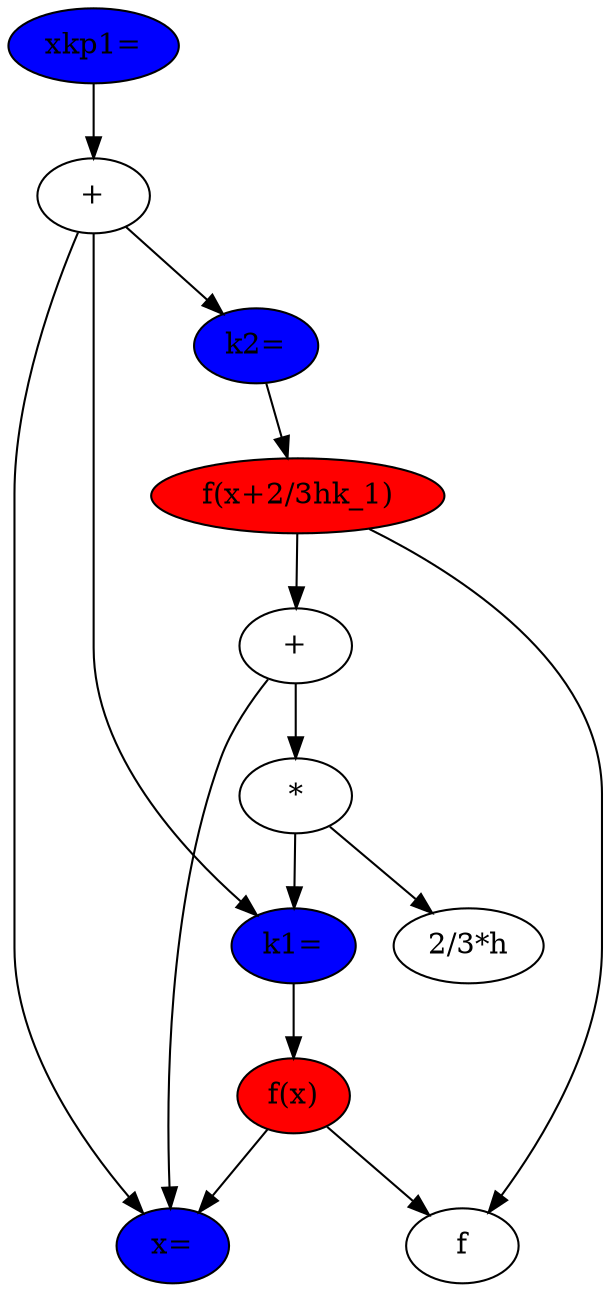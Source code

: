 digraph RK4 {

  composefx[label="f(x)",ordering=out,fillcolor=red,style=filled]
  assignk1[label="k1=",fillcolor=blue,style=filled]
  assignk2[label="k2=",fillcolor=blue,style=filled]
  ht2d3[label="2/3*h"]
  plus[label="+"]
  times[label="*"]
  x[label="x=",fillcolor=blue, style=filled]
  assignk1 -> composefx -> {f; x} 

//  times -> {ht2d3; assignk1}
//  plus -> {x;  times}
  rankdir=TB;
  compose[label="f(x+2/3hk_1)", fillcolor=red,style=filled]
  assignk2 -> compose -> {f; plus} 
  plus -> {x; times}
  times[ordering=out]
  times -> {ht2d3; assignk1}

//  assignxk1 -> xk1;
 // assignxk1 -> sum;

  sum[label="+"] 
   sum -> {x; assignk1; assignk2}
  assignxkp1 [label="xkp1=",fillcolor=blue,style=filled]; 
  assignxkp1 -> sum;

 // k1

  





}
